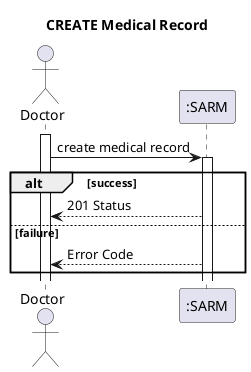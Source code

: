 @startuml

title "CREATE Medical Record"

actor Doctor as doc

participant ":SARM"  as sys

activate doc

doc -> sys : create medical record

activate sys

alt success

sys --> doc : 201 Status

else failure

sys --> doc : Error Code

end




@enduml